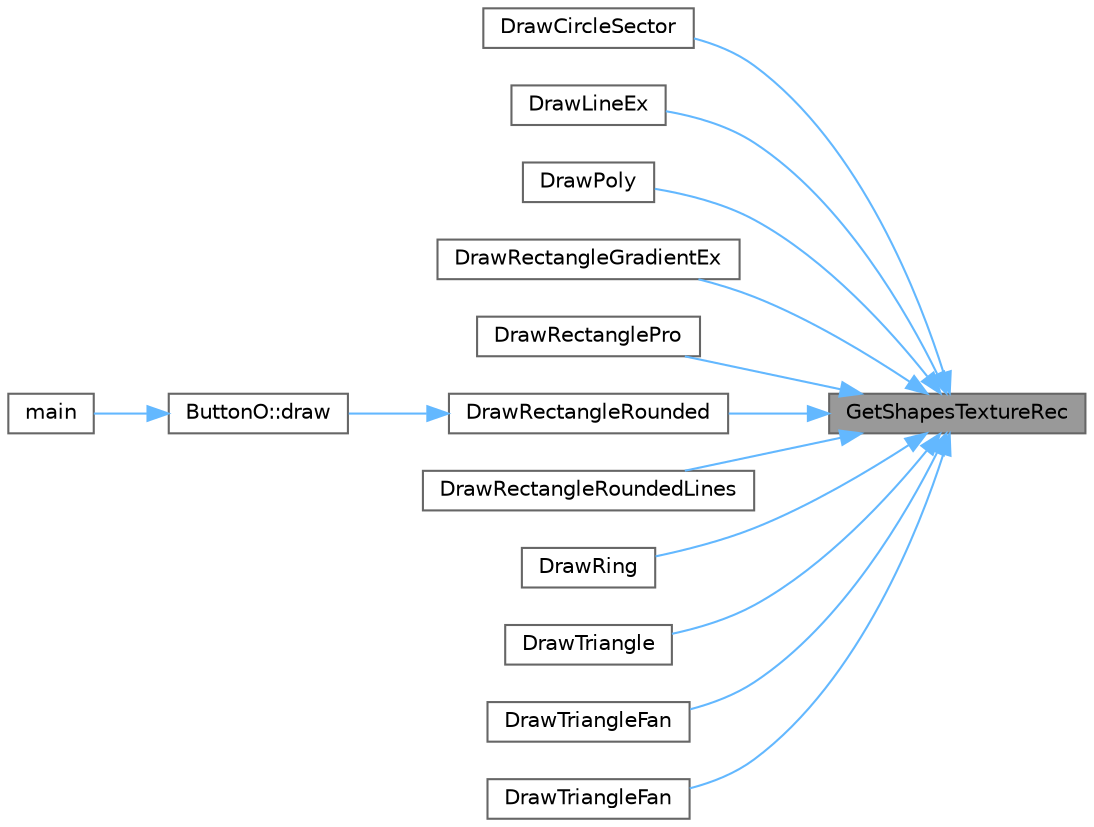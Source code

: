digraph "GetShapesTextureRec"
{
 // LATEX_PDF_SIZE
  bgcolor="transparent";
  edge [fontname=Helvetica,fontsize=10,labelfontname=Helvetica,labelfontsize=10];
  node [fontname=Helvetica,fontsize=10,shape=box,height=0.2,width=0.4];
  rankdir="RL";
  Node1 [id="Node000001",label="GetShapesTextureRec",height=0.2,width=0.4,color="gray40", fillcolor="grey60", style="filled", fontcolor="black",tooltip=" "];
  Node1 -> Node2 [id="edge27_Node000001_Node000002",dir="back",color="steelblue1",style="solid",tooltip=" "];
  Node2 [id="Node000002",label="DrawCircleSector",height=0.2,width=0.4,color="grey40", fillcolor="white", style="filled",URL="$_old_2_classes_2lib_2raylib_2src_2shapes_8c.html#a33510c467c5efffebc08bb52309c7d83",tooltip=" "];
  Node1 -> Node3 [id="edge28_Node000001_Node000003",dir="back",color="steelblue1",style="solid",tooltip=" "];
  Node3 [id="Node000003",label="DrawLineEx",height=0.2,width=0.4,color="grey40", fillcolor="white", style="filled",URL="$_old_2_classes_2lib_2rshapes_8c.html#ab1ebb7ab44d1e3cd6292565a72435a85",tooltip=" "];
  Node1 -> Node4 [id="edge29_Node000001_Node000004",dir="back",color="steelblue1",style="solid",tooltip=" "];
  Node4 [id="Node000004",label="DrawPoly",height=0.2,width=0.4,color="grey40", fillcolor="white", style="filled",URL="$_old_2_classes_2lib_2rshapes_8c.html#a26c1ddc4b5c1d441d4542740ae2d2573",tooltip=" "];
  Node1 -> Node5 [id="edge30_Node000001_Node000005",dir="back",color="steelblue1",style="solid",tooltip=" "];
  Node5 [id="Node000005",label="DrawRectangleGradientEx",height=0.2,width=0.4,color="grey40", fillcolor="white", style="filled",URL="$_old_2_classes_2lib_2rshapes_8c.html#a9404dfe204113909ce74490f95585483",tooltip=" "];
  Node1 -> Node6 [id="edge31_Node000001_Node000006",dir="back",color="steelblue1",style="solid",tooltip=" "];
  Node6 [id="Node000006",label="DrawRectanglePro",height=0.2,width=0.4,color="grey40", fillcolor="white", style="filled",URL="$_old_2_classes_2lib_2rshapes_8c.html#a04fc7272f007f1ca0e5951e6a2244dc2",tooltip=" "];
  Node1 -> Node7 [id="edge32_Node000001_Node000007",dir="back",color="steelblue1",style="solid",tooltip=" "];
  Node7 [id="Node000007",label="DrawRectangleRounded",height=0.2,width=0.4,color="grey40", fillcolor="white", style="filled",URL="$_old_2_classes_2lib_2rshapes_8c.html#a332d67c1af514eb5abf5938d43338fd0",tooltip=" "];
  Node7 -> Node8 [id="edge33_Node000007_Node000008",dir="back",color="steelblue1",style="solid",tooltip=" "];
  Node8 [id="Node000008",label="ButtonO::draw",height=0.2,width=0.4,color="grey40", fillcolor="white", style="filled",URL="$class_button_o.html#ad4c10eea08b443c4ff87e2efd11d2816",tooltip=" "];
  Node8 -> Node9 [id="edge34_Node000008_Node000009",dir="back",color="steelblue1",style="solid",tooltip=" "];
  Node9 [id="Node000009",label="main",height=0.2,width=0.4,color="grey40", fillcolor="white", style="filled",URL="$lib_2_buttons_2src_2main_8cpp.html#ae66f6b31b5ad750f1fe042a706a4e3d4",tooltip=" "];
  Node1 -> Node10 [id="edge35_Node000001_Node000010",dir="back",color="steelblue1",style="solid",tooltip=" "];
  Node10 [id="Node000010",label="DrawRectangleRoundedLines",height=0.2,width=0.4,color="grey40", fillcolor="white", style="filled",URL="$_old_2_classes_2lib_2raylib_2src_2shapes_8c.html#adb1bf10ff6d80ad7141d56814567c9ee",tooltip=" "];
  Node1 -> Node11 [id="edge36_Node000001_Node000011",dir="back",color="steelblue1",style="solid",tooltip=" "];
  Node11 [id="Node000011",label="DrawRing",height=0.2,width=0.4,color="grey40", fillcolor="white", style="filled",URL="$_old_2_classes_2lib_2raylib_2src_2shapes_8c.html#a1b11f7a621437da084988aed4219afae",tooltip=" "];
  Node1 -> Node12 [id="edge37_Node000001_Node000012",dir="back",color="steelblue1",style="solid",tooltip=" "];
  Node12 [id="Node000012",label="DrawTriangle",height=0.2,width=0.4,color="grey40", fillcolor="white", style="filled",URL="$_old_2_classes_2lib_2rshapes_8c.html#abf98369c9d853f7e0cd1cab3c36193e4",tooltip=" "];
  Node1 -> Node13 [id="edge38_Node000001_Node000013",dir="back",color="steelblue1",style="solid",tooltip=" "];
  Node13 [id="Node000013",label="DrawTriangleFan",height=0.2,width=0.4,color="grey40", fillcolor="white", style="filled",URL="$_old_2_classes_2lib_2rshapes_8c.html#a5ea5068c1eb7a5d238fc98632dca693b",tooltip=" "];
  Node1 -> Node14 [id="edge39_Node000001_Node000014",dir="back",color="steelblue1",style="solid",tooltip=" "];
  Node14 [id="Node000014",label="DrawTriangleFan",height=0.2,width=0.4,color="grey40", fillcolor="white", style="filled",URL="$_classes_2lib_2_raylib_erosion_standalone-main_2raylib_2src_2shapes_8c.html#a96fd113ad6af29a830c831bec5f902be",tooltip=" "];
}
